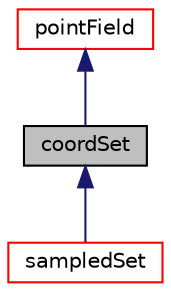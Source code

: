 digraph "coordSet"
{
  bgcolor="transparent";
  edge [fontname="Helvetica",fontsize="10",labelfontname="Helvetica",labelfontsize="10"];
  node [fontname="Helvetica",fontsize="10",shape=record];
  Node1 [label="coordSet",height=0.2,width=0.4,color="black", fillcolor="grey75", style="filled", fontcolor="black"];
  Node2 -> Node1 [dir="back",color="midnightblue",fontsize="10",style="solid",fontname="Helvetica"];
  Node2 [label="pointField",height=0.2,width=0.4,color="red",URL="$a00767.html"];
  Node1 -> Node3 [dir="back",color="midnightblue",fontsize="10",style="solid",fontname="Helvetica"];
  Node3 [label="sampledSet",height=0.2,width=0.4,color="red",URL="$a02307.html",tooltip="Holds list of sampling points which is filled at construction time. Various implementations of this b..."];
}
